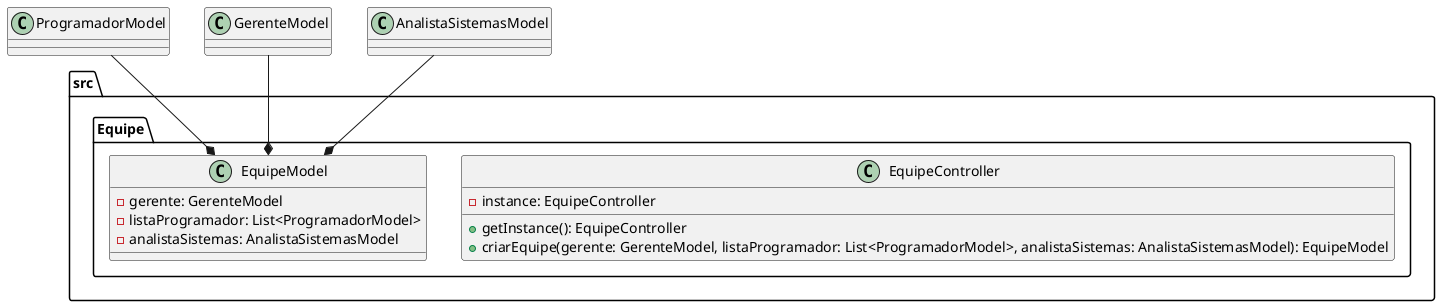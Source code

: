 @startuml equipeEusuarios

package "src.Equipe" {
    class EquipeController {
        - instance: EquipeController
        + getInstance(): EquipeController
        + criarEquipe(gerente: GerenteModel, listaProgramador: List<ProgramadorModel>, analistaSistemas: AnalistaSistemasModel): EquipeModel
    }

    class EquipeModel {
        - gerente: GerenteModel
        - listaProgramador: List<ProgramadorModel>
        - analistaSistemas: AnalistaSistemasModel
    }
}

ProgramadorModel --* EquipeModel
GerenteModel --* EquipeModel
AnalistaSistemasModel --* EquipeModel

@enduml
